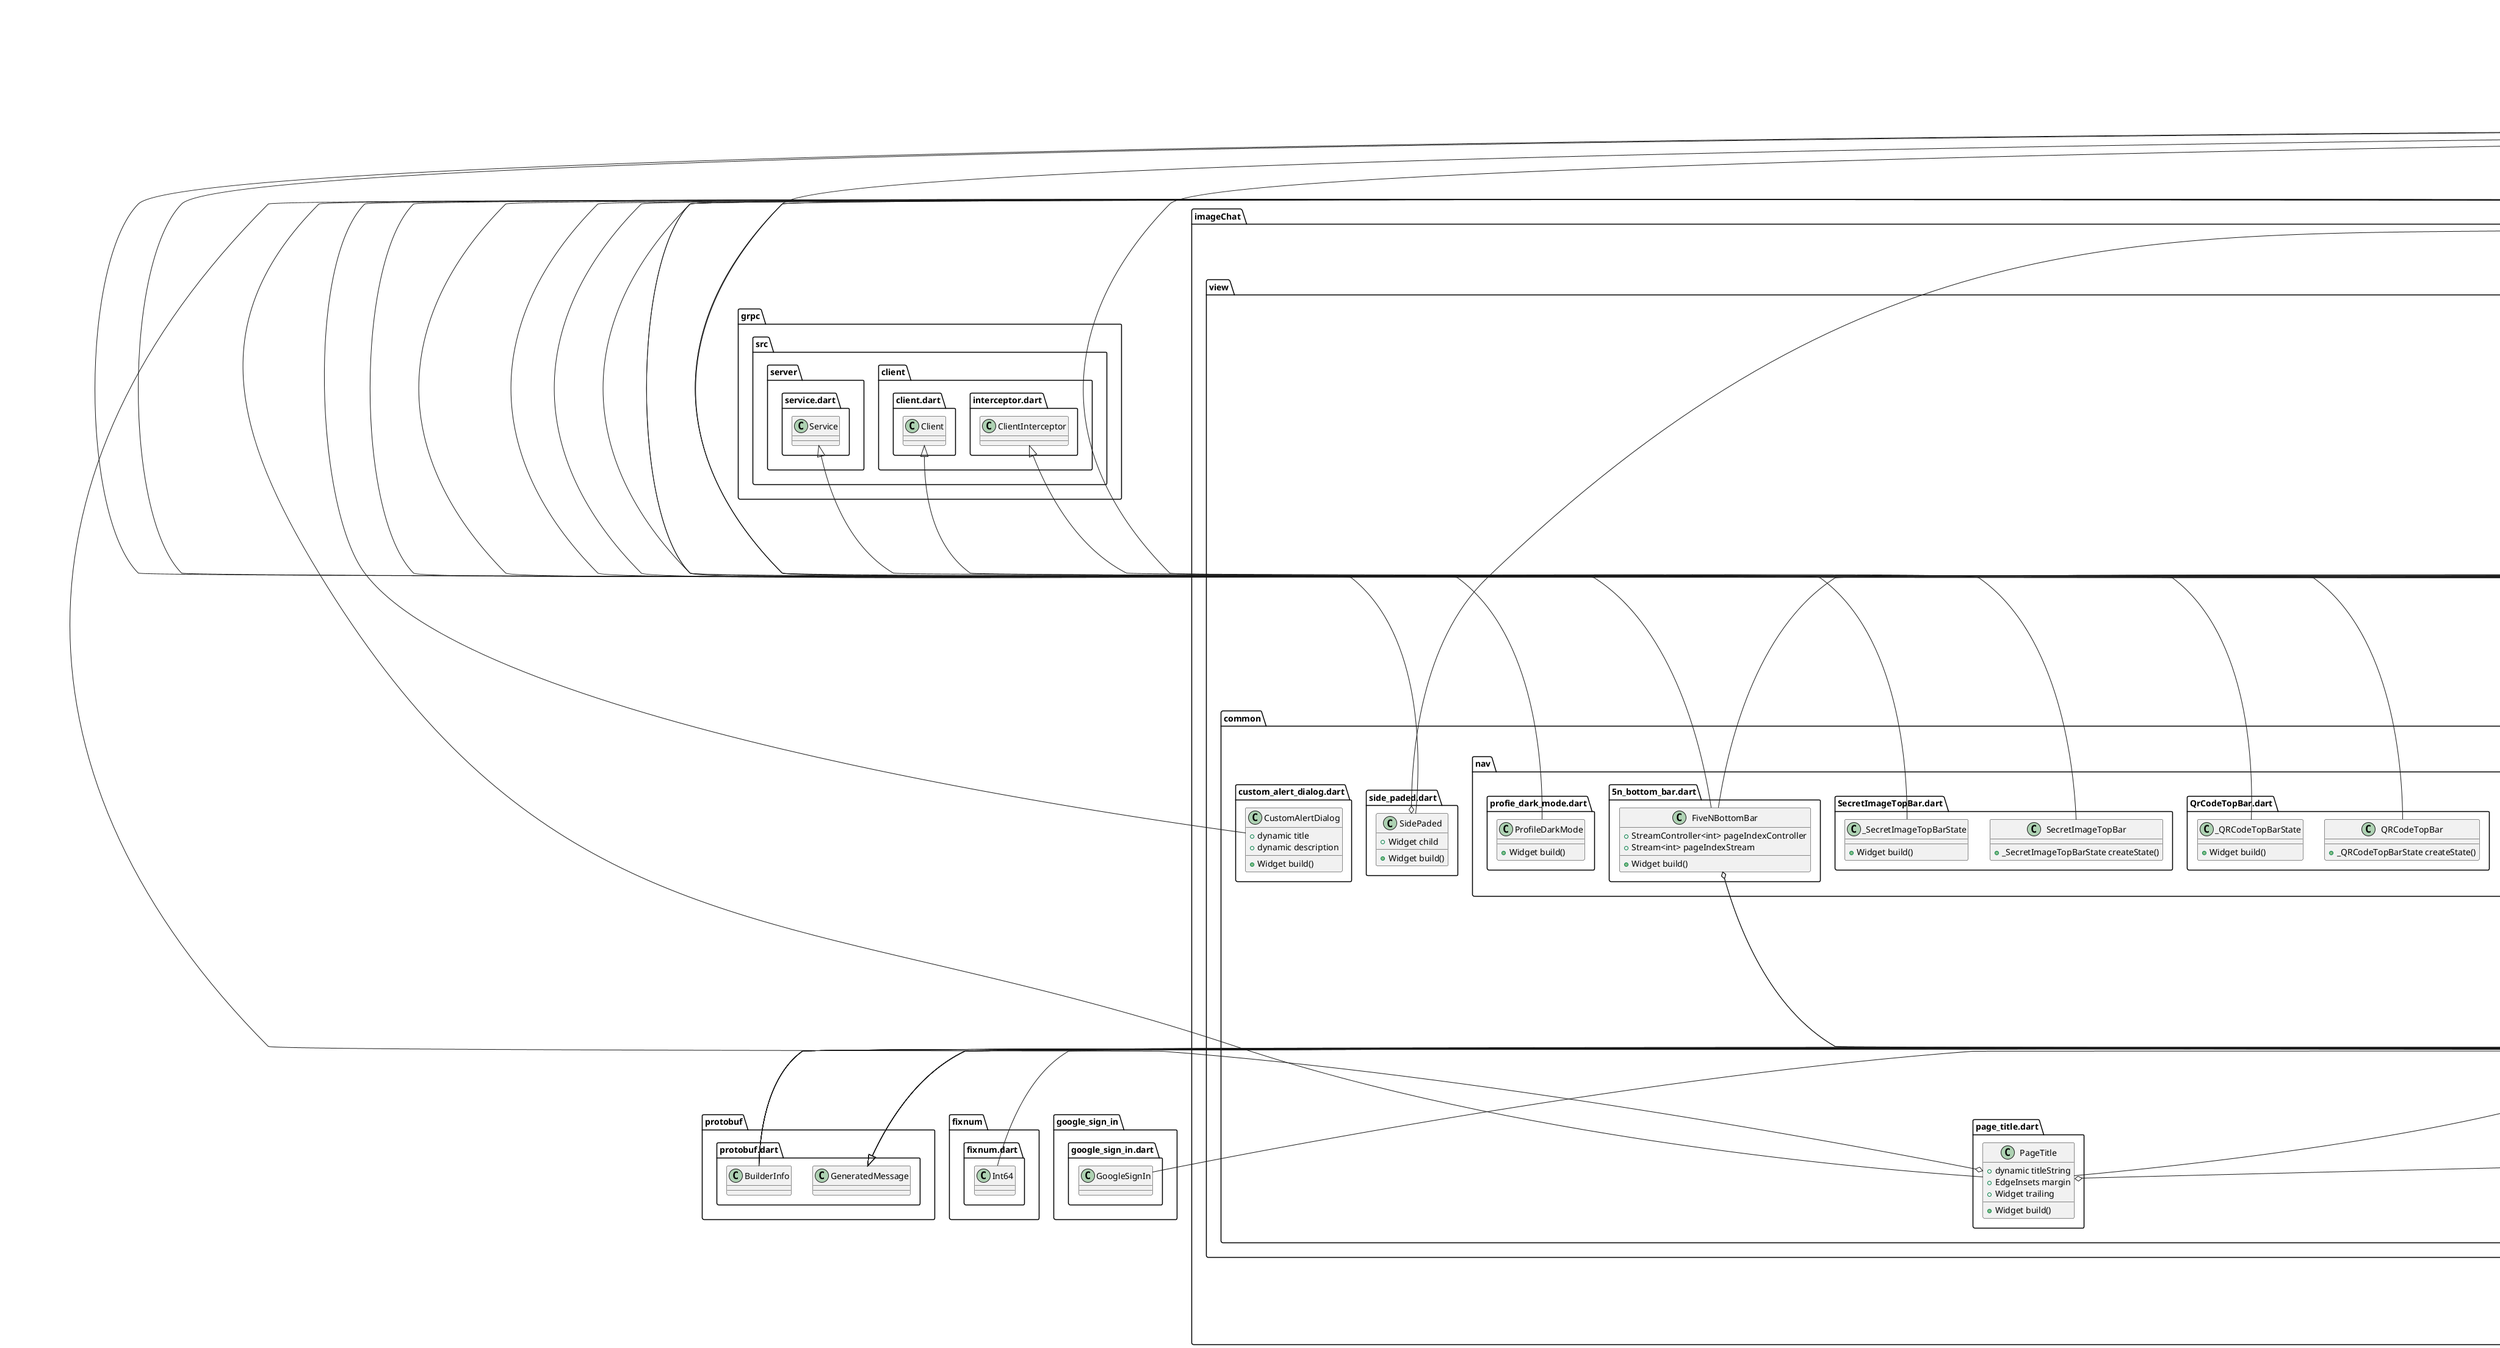 @startuml imagechat
set namespaceSeparator ::

class "imageChat::service::notification::push_notification.dart::PushNotificationsManager" {
  +Logger log
  +Future init()
}

"imageChat::service::notification::push_notification.dart::PushNotificationsManager" o-- "logger::src::logger.dart::Logger"

class "imageChat::service::notification::messaging_token.dart::MessagingTokenService" {
  +Logger log
  +String service
  +bool promotion
  +bool orderStatus
  +Future sendToken()
  +Future sendInvitation()
}

"imageChat::service::notification::messaging_token.dart::MessagingTokenService" o-- "logger::src::logger.dart::Logger"
"flutter::src::foundation::change_notifier.dart::ChangeNotifier" <|-- "imageChat::service::notification::messaging_token.dart::MessagingTokenService"

class "imageChat::service::db.dart::DB" {
  +Logger log
  +bool loaded
  +Map<dynamic, Message> lastMessage
  +dynamic init()
  +Future getUser()
  +Future searchUser()
  +Future addUser()
  +List getMessagesListByUser()
  +dynamic addMessage()
  +Future loadMessages()
  +dynamic getMessageBox()
  +dynamic getUserBox()
  +dynamic getUserMessagesBox()
}

"imageChat::service::db.dart::DB" o-- "logger::src::logger.dart::Logger"
"flutter::src::foundation::change_notifier.dart::ChangeNotifier" <|-- "imageChat::service::db.dart::DB"

class "imageChat::service::grpc::chat.pbgrpc.dart::ChatServiceClient" {
  +ResponseFuture sendMessage()
  +ResponseFuture updateMessage()
  +ResponseFuture deleteMessage()
  +ResponseStream connect()
}

"grpc::src::client::client.dart::Client" <|-- "imageChat::service::grpc::chat.pbgrpc.dart::ChatServiceClient"

abstract class "imageChat::service::grpc::chat.pbgrpc.dart::ChatServiceBase" {
  +String $name
  +Future sendMessage_Pre()
  +Future updateMessage_Pre()
  +Future deleteMessage_Pre()
  +Future sendMessage()
  +Future updateMessage()
  +Future deleteMessage()
  +Stream connect()
}

"grpc::src::server::service.dart::Service" <|-- "imageChat::service::grpc::chat.pbgrpc.dart::ChatServiceBase"

class "imageChat::service::grpc::google::protobuf::empty.pb.dart::Empty" {
  +BuilderInfo info_
  +Empty clone()
  +Empty copyWith()
  {static} +Empty create()
  +Empty createEmptyInstance()
  {static} +PbList createRepeated()
  {static} +Empty getDefault()
}

"imageChat::service::grpc::google::protobuf::empty.pb.dart::Empty" o-- "protobuf::protobuf.dart::BuilderInfo"
"protobuf::protobuf.dart::GeneratedMessage" <|-- "imageChat::service::grpc::google::protobuf::empty.pb.dart::Empty"

class "imageChat::service::grpc::chat.pb.dart::GetChat" {
  +BuilderInfo info_
  +String userId
  +GetChat clone()
  +GetChat copyWith()
  {static} +GetChat create()
  +GetChat createEmptyInstance()
  {static} +PbList createRepeated()
  {static} +GetChat getDefault()
  +bool hasUserId()
  +void clearUserId()
}

"imageChat::service::grpc::chat.pb.dart::GetChat" o-- "protobuf::protobuf.dart::BuilderInfo"
"protobuf::protobuf.dart::GeneratedMessage" <|-- "imageChat::service::grpc::chat.pb.dart::GetChat"

class "imageChat::service::grpc::chat.pb.dart::Chat" {
  +BuilderInfo info_
  +String chatId
  +String uid1
  +String uid2
  +Chat clone()
  +Chat copyWith()
  {static} +Chat create()
  +Chat createEmptyInstance()
  {static} +PbList createRepeated()
  {static} +Chat getDefault()
  +bool hasChatId()
  +void clearChatId()
  +bool hasUid1()
  +void clearUid1()
  +bool hasUid2()
  +void clearUid2()
}

"imageChat::service::grpc::chat.pb.dart::Chat" o-- "protobuf::protobuf.dart::BuilderInfo"
"protobuf::protobuf.dart::GeneratedMessage" <|-- "imageChat::service::grpc::chat.pb.dart::Chat"

class "imageChat::service::grpc::chat.pb.dart::Chats" {
  +BuilderInfo info_
  +List<Chat> chats
  +Chats clone()
  +Chats copyWith()
  {static} +Chats create()
  +Chats createEmptyInstance()
  {static} +PbList createRepeated()
  {static} +Chats getDefault()
}

"imageChat::service::grpc::chat.pb.dart::Chats" o-- "protobuf::protobuf.dart::BuilderInfo"
"protobuf::protobuf.dart::GeneratedMessage" <|-- "imageChat::service::grpc::chat.pb.dart::Chats"

class "imageChat::service::grpc::chat.pb.dart::Message" {
  +BuilderInfo info_
  +String id
  +String senderId
  +String text
  +Int64 timestamp
  +String img
  +String attachment
  +String receiverId
  +Message clone()
  +Message copyWith()
  {static} +Message create()
  +Message createEmptyInstance()
  {static} +PbList createRepeated()
  {static} +Message getDefault()
  +bool hasId()
  +void clearId()
  +bool hasSenderId()
  +void clearSenderId()
  +bool hasText()
  +void clearText()
  +bool hasTimestamp()
  +void clearTimestamp()
  +bool hasImg()
  +void clearImg()
  +bool hasAttachment()
  +void clearAttachment()
  +bool hasReceiverId()
  +void clearReceiverId()
}

"imageChat::service::grpc::chat.pb.dart::Message" o-- "protobuf::protobuf.dart::BuilderInfo"
"imageChat::service::grpc::chat.pb.dart::Message" o-- "fixnum::fixnum.dart::Int64"
"protobuf::protobuf.dart::GeneratedMessage" <|-- "imageChat::service::grpc::chat.pb.dart::Message"

class "imageChat::service::grpc::chat.pb.dart::GetMessage" {
  +BuilderInfo info_
  +String chatId
  +GetMessage clone()
  +GetMessage copyWith()
  {static} +GetMessage create()
  +GetMessage createEmptyInstance()
  {static} +PbList createRepeated()
  {static} +GetMessage getDefault()
  +bool hasChatId()
  +void clearChatId()
}

"imageChat::service::grpc::chat.pb.dart::GetMessage" o-- "protobuf::protobuf.dart::BuilderInfo"
"protobuf::protobuf.dart::GeneratedMessage" <|-- "imageChat::service::grpc::chat.pb.dart::GetMessage"

class "imageChat::service::grpc::chat.pb.dart::Messages" {
  +BuilderInfo info_
  +List<Message> message
  +Messages clone()
  +Messages copyWith()
  {static} +Messages create()
  +Messages createEmptyInstance()
  {static} +PbList createRepeated()
  {static} +Messages getDefault()
}

"imageChat::service::grpc::chat.pb.dart::Messages" o-- "protobuf::protobuf.dart::BuilderInfo"
"protobuf::protobuf.dart::GeneratedMessage" <|-- "imageChat::service::grpc::chat.pb.dart::Messages"

class "imageChat::service::grpc::chat.pb.dart::ReadMessage" {
  +BuilderInfo info_
  +String id
  +ReadMessage clone()
  +ReadMessage copyWith()
  {static} +ReadMessage create()
  +ReadMessage createEmptyInstance()
  {static} +PbList createRepeated()
  {static} +ReadMessage getDefault()
  +bool hasId()
  +void clearId()
}

"imageChat::service::grpc::chat.pb.dart::ReadMessage" o-- "protobuf::protobuf.dart::BuilderInfo"
"protobuf::protobuf.dart::GeneratedMessage" <|-- "imageChat::service::grpc::chat.pb.dart::ReadMessage"

class "imageChat::service::file_service.dart::FileService" {
  +Logger log
  +String service
  +Future uploadImage()
}

"imageChat::service::file_service.dart::FileService" o-- "logger::src::logger.dart::Logger"
"flutter::src::foundation::change_notifier.dart::ChangeNotifier" <|-- "imageChat::service::file_service.dart::FileService"

class "imageChat::service::auth_service.dart::Status" {
  +int index
  {static} +List<Status> values
  {static} +Status Uninitialized
  {static} +Status Authenticated
  {static} +Status Unauthenticated
}

"imageChat::service::auth_service.dart::Status" o-- "imageChat::service::auth_service.dart::Status"

class "imageChat::service::auth_service.dart::AuthStatus" {
  +int index
  {static} +List<AuthStatus> values
  {static} +AuthStatus Uninitialized
  {static} +AuthStatus Authenticated
  {static} +AuthStatus Unauthenticated
}

"imageChat::service::auth_service.dart::AuthStatus" o-- "imageChat::service::auth_service.dart::AuthStatus"

class "imageChat::service::auth_service.dart::AuthService" {
  +Logger log
  +String service
  +User user
  +bool firstTime
  +GoogleSignIn googleSignIn
  +AuthStatus status
  +Future signInSilently()
  +Future init()
  +Future signIn()
  +Future thirdPartySignIn()
  +Future refresh()
  +Future signOut()
  +Future getUser()
  +Future searchUser()
}

"imageChat::service::auth_service.dart::AuthService" o-- "logger::src::logger.dart::Logger"
"imageChat::service::auth_service.dart::AuthService" o-- "imageChat::model::user.dart::User"
"imageChat::service::auth_service.dart::AuthService" o-- "google_sign_in::google_sign_in.dart::GoogleSignIn"
"imageChat::service::auth_service.dart::AuthService" o-- "imageChat::service::auth_service.dart::AuthStatus"
"flutter::src::foundation::change_notifier.dart::ChangeNotifier" <|-- "imageChat::service::auth_service.dart::AuthService"

class "imageChat::service::mail_service.dart::MailService" {
  +Future sendEmail()
}

"flutter::src::foundation::change_notifier.dart::ChangeNotifier" <|-- "imageChat::service::mail_service.dart::MailService"

class "imageChat::service::chat_service.dart::ChatService" {
  +Logger log
  +String host
  +int port
  +String accessToken
  +void connect()
  +Future sendMessage()
  +void receiveMessage()
  +dynamic dispose()
}

"imageChat::service::chat_service.dart::ChatService" o-- "logger::src::logger.dart::Logger"

class "imageChat::service::chat_service.dart::_HeaderInterceptor" {
  +ResponseStream interceptStreaming()
  +ResponseFuture interceptUnary()
}

"grpc::src::client::interceptor.dart::ClientInterceptor" <|-- "imageChat::service::chat_service.dart::_HeaderInterceptor"

class "imageChat::service::_exception.dart::GRPCError" {
  +int index
  {static} +List<GRPCError> values
  {static} +GRPCError OK
  {static} +GRPCError CANCELLED
  {static} +GRPCError UNKNOWN
  {static} +GRPCError INVALID_ARGUMENT
  {static} +GRPCError DEADLINE_EXCEEDED
  {static} +GRPCError NOT_FOUND
  {static} +GRPCError ALREADY_EXISTS
  {static} +GRPCError PERMISSION_DENIED
  {static} +GRPCError RESOURCE_EXHAUSTED
  {static} +GRPCError FAILED_PRECONDITION
  {static} +GRPCError ABORTED
  {static} +GRPCError OUT_OF_RANGE
  {static} +GRPCError UNIMPLEMENTED
  {static} +GRPCError INTERNAL
  {static} +GRPCError UNAVAILABLE
  {static} +GRPCError DATA_LOSS
  {static} +GRPCError UNAUTHENTICATED
}

"imageChat::service::_exception.dart::GRPCError" o-- "imageChat::service::_exception.dart::GRPCError"

class "imageChat::service::_exception.dart::ServiceException" {
  +GRPCError code
  +String message
}

"imageChat::service::_exception.dart::ServiceException" o-- "imageChat::service::_exception.dart::GRPCError"
"dart::core::Exception" <|-- "imageChat::service::_exception.dart::ServiceException"

class "imageChat::service::_hive.dart::HiveBoxes" {
  {static} +String message
  {static} +String user
  {static} +String userMessages
}

class "imageChat::logger.dart::SimpleLogPrinter" {
  +String className
  +List log()
}

"logger::src::log_printer.dart::LogPrinter" <|-- "imageChat::logger.dart::SimpleLogPrinter"

class "imageChat::util::network_config.dart::ApiError" {
  +int statusCode
  +String errorMessage
  +String toString()
}

"dart::core::Exception" <|-- "imageChat::util::network_config.dart::ApiError"

class "imageChat::util::network_config.dart::API" {
  +Client client
  +Logger log
  +void setAuthorization()
  +Future post()
  +Future get()
  +Future put()
  +Future delete()
}

"imageChat::util::network_config.dart::API" o-- "http::src::client.dart::Client"
"imageChat::util::network_config.dart::API" o-- "logger::src::logger.dart::Logger"

class "imageChat::util::validator.dart::Validator" {
  {static} +String emailValidator()
  {static} +String commentValidator()
  {static} +String pwdValidator()
  {static} +String pinValidator()
  {static} +String mobileValidator()
  {static} +String ageValidator()
  {static} +String nricValidator()
  {static} +String foodNameValidator()
  {static} +String usernameValidator()
  {static} +String addressValidator()
  {static} +String bankNameValidator()
  {static} +String bankAccValidator()
}

class "imageChat::util::validator.dart::MobileValidator" {
  {static} +String malaysiaMobilePattern
  {static} +String Function(String) mobileValidator
  {static} +String mobileTransform()
}

"imageChat::util::validator.dart::MobileValidator" o-- "imageChat::util::validator.dart::String Function(String)"

class "imageChat::model::user.dart::User" {
  +String id
  +String name
  +String email
  +String img
  +int hashCode
  +String toRawJson()
  +Map toJson()
  +String toString()
  +ChatUser toChatUser()
  +bool ==()
}

class "imageChat::model::user.dart::UserAdapter" {
  +int typeId
  +int hashCode
  +User read()
  +void write()
  +bool ==()
}

"hive::hive.dart::TypeAdapter<T>" <|-- "imageChat::model::user.dart::UserAdapter"

class "imageChat::model::message.dart::Message" {
  +dynamic id
  +dynamic senderId
  +dynamic receiverId
  +dynamic text
  +dynamic img
  +dynamic attachment
  +DateTime time
  +bool read
  +Future toChatMessage()
}

class "imageChat::model::message.dart::MessageAdapter" {
  +int typeId
  +int hashCode
  +Message read()
  +void write()
  +bool ==()
}

"hive::hive.dart::TypeAdapter<T>" <|-- "imageChat::model::message.dart::MessageAdapter"

class "imageChat::view::utils::LoadingPage.dart::LoadingPage" {
  +dynamic message
  +Widget build()
}

"flutter::src::widgets::framework.dart::StatelessWidget" <|-- "imageChat::view::utils::LoadingPage.dart::LoadingPage"

class "imageChat::view::common::text_with_help.dart::TextWithHelp" {
  +Text text
  +Function onHelpTap
  +Widget build()
}

"imageChat::view::common::text_with_help.dart::TextWithHelp" o-- "flutter::src::widgets::text.dart::Text"
"flutter::src::widgets::framework.dart::StatelessWidget" <|-- "imageChat::view::common::text_with_help.dart::TextWithHelp"

class "imageChat::view::common::empty.dart::EmptyPage" {
  +PageTitle title
  +dynamic subtitle
  +dynamic buttonText
  +Function onTap
  +Widget build()
}

"imageChat::view::common::empty.dart::EmptyPage" o-- "imageChat::view::common::page_title.dart::PageTitle"
"flutter::src::widgets::framework.dart::StatelessWidget" <|-- "imageChat::view::common::empty.dart::EmptyPage"

class "imageChat::view::common::page_title.dart::PageTitle" {
  +dynamic titleString
  +EdgeInsets margin
  +Widget trailing
  +Widget build()
}

"imageChat::view::common::page_title.dart::PageTitle" o-- "flutter::src::painting::edge_insets.dart::EdgeInsets"
"imageChat::view::common::page_title.dart::PageTitle" o-- "flutter::src::widgets::framework.dart::Widget"
"flutter::src::widgets::framework.dart::StatelessWidget" <|-- "imageChat::view::common::page_title.dart::PageTitle"

class "imageChat::view::common::portfolio::score_status.dart::ScoreStatus" {
  +int index
  {static} +List<ScoreStatus> values
  {static} +ScoreStatus red
  {static} +ScoreStatus average
  {static} +ScoreStatus green
  {static} +ScoreStatus abnormal
}

"imageChat::view::common::portfolio::score_status.dart::ScoreStatus" o-- "imageChat::view::common::portfolio::score_status.dart::ScoreStatus"

class "imageChat::view::common::side_paded.dart::SidePaded" {
  +Widget child
  +Widget build()
}

"imageChat::view::common::side_paded.dart::SidePaded" o-- "flutter::src::widgets::framework.dart::Widget"
"flutter::src::widgets::framework.dart::StatelessWidget" <|-- "imageChat::view::common::side_paded.dart::SidePaded"

class "imageChat::view::common::custom_alert_dialog.dart::CustomAlertDialog" {
  +dynamic title
  +dynamic description
  +Widget build()
}

"flutter::src::widgets::framework.dart::StatelessWidget" <|-- "imageChat::view::common::custom_alert_dialog.dart::CustomAlertDialog"

class "imageChat::view::common::nav::5n_bottom_bar.dart::FiveNBottomBar" {
  +StreamController<int> pageIndexController
  +Stream<int> pageIndexStream
  +Widget build()
}

"imageChat::view::common::nav::5n_bottom_bar.dart::FiveNBottomBar" o-- "dart::async::StreamController<int>"
"imageChat::view::common::nav::5n_bottom_bar.dart::FiveNBottomBar" o-- "dart::async::Stream<int>"
"flutter::src::widgets::framework.dart::StatelessWidget" <|-- "imageChat::view::common::nav::5n_bottom_bar.dart::FiveNBottomBar"

class "imageChat::view::common::nav::SecretImageTopBar.dart::SecretImageTopBar" {
  +_SecretImageTopBarState createState()
}

"flutter::src::widgets::framework.dart::StatefulWidget" <|-- "imageChat::view::common::nav::SecretImageTopBar.dart::SecretImageTopBar"

class "imageChat::view::common::nav::SecretImageTopBar.dart::_SecretImageTopBarState" {
  +Widget build()
}

"flutter::src::widgets::framework.dart::State<T>" <|-- "imageChat::view::common::nav::SecretImageTopBar.dart::_SecretImageTopBarState"

class "imageChat::view::common::nav::profie_dark_mode.dart::ProfileDarkMode" {
  +Widget build()
}

"flutter::src::widgets::framework.dart::StatelessWidget" <|-- "imageChat::view::common::nav::profie_dark_mode.dart::ProfileDarkMode"

class "imageChat::view::common::nav::QrCodeTopBar.dart::QRCodeTopBar" {
  +_QRCodeTopBarState createState()
}

"flutter::src::widgets::framework.dart::StatefulWidget" <|-- "imageChat::view::common::nav::QrCodeTopBar.dart::QRCodeTopBar"

class "imageChat::view::common::nav::QrCodeTopBar.dart::_QRCodeTopBarState" {
  +Widget build()
}

"flutter::src::widgets::framework.dart::State<T>" <|-- "imageChat::view::common::nav::QrCodeTopBar.dart::_QRCodeTopBarState"

class "imageChat::view::pages::secret_image_encode_page.dart::SecretImageEncodePage" {
  +dynamic Function(dynamic, dynamic) sendToChat
  +Widget build()
}

"imageChat::view::pages::secret_image_encode_page.dart::SecretImageEncodePage" o-- "imageChat::view::pages::secret_image_encode_page.dart::dynamic Function(dynamic, dynamic)"
"flutter::src::widgets::framework.dart::StatelessWidget" <|-- "imageChat::view::pages::secret_image_encode_page.dart::SecretImageEncodePage"

class "imageChat::view::pages::secret_image_encode_page.dart::SecretImageEncodeFullPage" {
  +dynamic Function(dynamic, dynamic) sendToChat
  +Widget build()
}

"imageChat::view::pages::secret_image_encode_page.dart::SecretImageEncodeFullPage" o-- "imageChat::view::pages::secret_image_encode_page.dart::dynamic Function(dynamic, dynamic)"
"flutter::src::widgets::framework.dart::StatelessWidget" <|-- "imageChat::view::pages::secret_image_encode_page.dart::SecretImageEncodeFullPage"

class "imageChat::view::pages::GenerateCodePage.dart::GenerateCodePage" {
  +GenerateCodePageState createState()
}

"flutter::src::widgets::framework.dart::StatefulWidget" <|-- "imageChat::view::pages::GenerateCodePage.dart::GenerateCodePage"

class "imageChat::view::pages::GenerateCodePage.dart::GenerateCodePageState" {
  +dynamic textInput
  +void onChange()
  +void dummyOnChange()
  +Widget build()
}

"flutter::src::widgets::framework.dart::State<T>" <|-- "imageChat::view::pages::GenerateCodePage.dart::GenerateCodePageState"

class "imageChat::view::pages::secret_image_page.dart::SecretImagePage" {
  +dynamic Function(dynamic) decodeFromChat
  +dynamic Function(dynamic) encodeToChat
  +State createState()
}

"imageChat::view::pages::secret_image_page.dart::SecretImagePage" o-- "imageChat::view::pages::secret_image_page.dart::dynamic Function(dynamic)"
"flutter::src::widgets::framework.dart::StatefulWidget" <|-- "imageChat::view::pages::secret_image_page.dart::SecretImagePage"

class "imageChat::view::pages::secret_image_page.dart::_SecretImagePageState" {
  +Widget build()
}

"flutter::src::widgets::framework.dart::State<T>" <|-- "imageChat::view::pages::secret_image_page.dart::_SecretImagePageState"
"flutter::src::widgets::ticker_provider.dart::SingleTickerProviderStateMixin<T>" <|-- "imageChat::view::pages::secret_image_page.dart::_SecretImagePageState"

class "imageChat::view::pages::home.dart::MyHome" {
  +FiveNBottomBar bottomNav
  +Widget build()
}

"imageChat::view::pages::home.dart::MyHome" o-- "imageChat::view::common::nav::5n_bottom_bar.dart::FiveNBottomBar"
"flutter::src::widgets::framework.dart::StatelessWidget" <|-- "imageChat::view::pages::home.dart::MyHome"

class "imageChat::view::pages::loginPage.dart::LoginPage" {
  +LoginPageState createState()
}

"flutter::src::widgets::framework.dart::StatefulWidget" <|-- "imageChat::view::pages::loginPage.dart::LoginPage"

class "imageChat::view::pages::loginPage.dart::LoginPageState" {
  +bool loading
  +Widget build()
}

"flutter::src::widgets::framework.dart::State<T>" <|-- "imageChat::view::pages::loginPage.dart::LoginPageState"

class "imageChat::view::pages::search_user_page.dart::SearchUserPage" {
  +Widget build()
}

"flutter::src::widgets::framework.dart::StatelessWidget" <|-- "imageChat::view::pages::search_user_page.dart::SearchUserPage"

class "imageChat::view::pages::optical_label_page.dart::OpticalLabelPage" {
  +_OpticalLabelPageState createState()
}

"flutter::src::widgets::framework.dart::StatefulWidget" <|-- "imageChat::view::pages::optical_label_page.dart::OpticalLabelPage"

class "imageChat::view::pages::optical_label_page.dart::_OpticalLabelPageState" {
  +Widget build()
}

"flutter::src::widgets::framework.dart::State<T>" <|-- "imageChat::view::pages::optical_label_page.dart::_OpticalLabelPageState"
"flutter::src::widgets::ticker_provider.dart::SingleTickerProviderStateMixin<T>" <|-- "imageChat::view::pages::optical_label_page.dart::_OpticalLabelPageState"

class "imageChat::view::pages::chat_page.dart::ChatPage" {
  +ChatUser target
  +ChatUser self
  +_ChatPageState createState()
}

"imageChat::view::pages::chat_page.dart::ChatPage" o-- "dash_chat::dash_chat.dart::ChatUser"
"flutter::src::widgets::framework.dart::StatefulWidget" <|-- "imageChat::view::pages::chat_page.dart::ChatPage"

class "imageChat::view::pages::chat_page.dart::_ChatPageState" {
  +List<ChatMessage> m
  +int i
  +void initState()
  +void systemMessage()
  +void navigateToEncode()
  +void navigateToDecode()
  +Widget build()
}

"flutter::src::widgets::framework.dart::State<T>" <|-- "imageChat::view::pages::chat_page.dart::_ChatPageState"

class "imageChat::view::pages::GenerateImagePage.dart::GenerateImagePage" {
  +GenerateImagePageState createState()
}

"flutter::src::widgets::framework.dart::StatefulWidget" <|-- "imageChat::view::pages::GenerateImagePage.dart::GenerateImagePage"

class "imageChat::view::pages::GenerateImagePage.dart::GenerateImagePageState" {
  +dynamic secretMessage
  +dynamic secretKey
  +void secretMessageOnChange()
  +void secretKeyOnChange()
  +void dummyOnChange()
  +Widget build()
}

"flutter::src::widgets::framework.dart::State<T>" <|-- "imageChat::view::pages::GenerateImagePage.dart::GenerateImagePageState"

class "imageChat::view::pages::secret_image_decode_page.dart::SecretImageDecodePage" {
  +dynamic urlFromChat
  +ImagePicker picker
  +Widget build()
}

"imageChat::view::pages::secret_image_decode_page.dart::SecretImageDecodePage" o-- "image_picker::image_picker.dart::ImagePicker"
"flutter::src::widgets::framework.dart::StatelessWidget" <|-- "imageChat::view::pages::secret_image_decode_page.dart::SecretImageDecodePage"

class "imageChat::view::pages::secret_image_decode_page.dart::SecretImageDecodeFullPage" {
  +dynamic urlFromChat
  +Widget build()
}

"flutter::src::widgets::framework.dart::StatelessWidget" <|-- "imageChat::view::pages::secret_image_decode_page.dart::SecretImageDecodeFullPage"

class "imageChat::view::pages::ScanCodePage.dart::ScanCodePage" {
  +ScanCodePageState createState()
}

"flutter::src::widgets::framework.dart::StatefulWidget" <|-- "imageChat::view::pages::ScanCodePage.dart::ScanCodePage"

class "imageChat::view::pages::ScanCodePage.dart::ScanCodePageState" {
  +dynamic decodedOutput
  +void onChange()
  +void dummyOnChange()
  +Widget build()
}

"flutter::src::widgets::framework.dart::State<T>" <|-- "imageChat::view::pages::ScanCodePage.dart::ScanCodePageState"

class "imageChat::view::pages::optical_label_scan_page.dart::OpticalLabelScanPage" {
  +Widget build()
}

"flutter::src::widgets::framework.dart::StatelessWidget" <|-- "imageChat::view::pages::optical_label_scan_page.dart::OpticalLabelScanPage"

class "imageChat::view::pages::chats_list_page.dart::ChatList" {
  +Widget build()
}

"flutter::src::widgets::framework.dart::StatelessWidget" <|-- "imageChat::view::pages::chats_list_page.dart::ChatList"

class "imageChat::view::pages::chats_list_page.dart::ChatListChoice" {
  +Widget build()
}

"flutter::src::widgets::framework.dart::StatelessWidget" <|-- "imageChat::view::pages::chats_list_page.dart::ChatListChoice"

class "imageChat::view::pages::DecodeImagePage.dart::DecodeImagePage" {
  +DecodeImagePageState createState()
}

"flutter::src::widgets::framework.dart::StatefulWidget" <|-- "imageChat::view::pages::DecodeImagePage.dart::DecodeImagePage"

class "imageChat::view::pages::DecodeImagePage.dart::DecodeImagePageState" {
  +dynamic decodedOutput
  +void onChange()
  +void dummyOnChange()
  +Widget build()
}

"flutter::src::widgets::framework.dart::State<T>" <|-- "imageChat::view::pages::DecodeImagePage.dart::DecodeImagePageState"

class "imageChat::view::pages::optical_label_generation_page.dart::OpticalLabelGenerationPage" {
  +Widget build()
}

"flutter::src::widgets::framework.dart::StatelessWidget" <|-- "imageChat::view::pages::optical_label_generation_page.dart::OpticalLabelGenerationPage"

class "imageChat::view::pages::profile.dart::ProfileLayout" {
  +Box hive
  +User user
  +Widget build()
}

"imageChat::view::pages::profile.dart::ProfileLayout" o-- "hive::hive.dart::Box"
"imageChat::view::pages::profile.dart::ProfileLayout" o-- "imageChat::model::user.dart::User"
"flutter::src::widgets::framework.dart::StatelessWidget" <|-- "imageChat::view::pages::profile.dart::ProfileLayout"

class "imageChat::view::pages::hero_photo_view.dart::HeroPhotoViewWrapper" {
  +ImageProvider<Object> imageProvider
  +Widget Function(BuildContext, ImageChunkEvent) loadingBuilder
  +Decoration backgroundDecoration
  +dynamic minScale
  +dynamic maxScale
  +dynamic tag
  +Widget build()
}

"imageChat::view::pages::hero_photo_view.dart::HeroPhotoViewWrapper" o-- "flutter::src::painting::image_provider.dart::ImageProvider<Object>"
"imageChat::view::pages::hero_photo_view.dart::HeroPhotoViewWrapper" o-- "photo_view::photo_view.dart::Widget Function(BuildContext, ImageChunkEvent)"
"imageChat::view::pages::hero_photo_view.dart::HeroPhotoViewWrapper" o-- "flutter::src::painting::decoration.dart::Decoration"
"flutter::src::widgets::framework.dart::StatelessWidget" <|-- "imageChat::view::pages::hero_photo_view.dart::HeroPhotoViewWrapper"

class "imageChat::view::widgets::color_widget.dart::FixedColor" {
  +int index
  {static} +List<FixedColor> values
  {static} +FixedColor Red
  {static} +FixedColor Green
  {static} +FixedColor Blue
}

"imageChat::view::widgets::color_widget.dart::FixedColor" o-- "imageChat::view::widgets::color_widget.dart::FixedColor"

class "imageChat::view::widgets::color_widget.dart::SelectionColorPainter" {
  +FixedColor fixedColor
  +int fixedValue
  +void paint()
  +bool shouldRepaint()
}

"imageChat::view::widgets::color_widget.dart::SelectionColorPainter" o-- "imageChat::view::widgets::color_widget.dart::FixedColor"
"flutter::src::rendering::custom_paint.dart::CustomPainter" <|-- "imageChat::view::widgets::color_widget.dart::SelectionColorPainter"

class "imageChat::view::widgets::format_selection_dialog.dart::FormatSelectionDialog" {
  +SecretImageViewModel model
  +bool encoded
  +Widget build()
}

"imageChat::view::widgets::format_selection_dialog.dart::FormatSelectionDialog" o-- "imageChat::viewmodel::secret_image_viewmodel.dart::SecretImageViewModel"
"flutter::src::widgets::framework.dart::StatelessWidget" <|-- "imageChat::view::widgets::format_selection_dialog.dart::FormatSelectionDialog"

class "imageChat::view::widgets::format_selection_dialog.dart::_SelectionColorPainterRenderer" {
  +FixedColor fixedColor
  +int fixedValue
  +_SelectionColorPainterRendererState createState()
}

"imageChat::view::widgets::format_selection_dialog.dart::_SelectionColorPainterRenderer" o-- "imageChat::view::widgets::color_widget.dart::FixedColor"
"flutter::src::widgets::framework.dart::StatefulWidget" <|-- "imageChat::view::widgets::format_selection_dialog.dart::_SelectionColorPainterRenderer"

class "imageChat::view::widgets::format_selection_dialog.dart::_SelectionColorPainterRendererState" {
  +AnimationController controller
  +Animation<double> animation
  +void initState()
  +void dispose()
  +Widget build()
}

"imageChat::view::widgets::format_selection_dialog.dart::_SelectionColorPainterRendererState" o-- "flutter::src::animation::animation_controller.dart::AnimationController"
"imageChat::view::widgets::format_selection_dialog.dart::_SelectionColorPainterRendererState" o-- "flutter::src::animation::animation.dart::Animation<double>"
"flutter::src::widgets::framework.dart::State<T>" <|-- "imageChat::view::widgets::format_selection_dialog.dart::_SelectionColorPainterRendererState"
"flutter::src::widgets::ticker_provider.dart::TickerProviderStateMixin<T>" <|-- "imageChat::view::widgets::format_selection_dialog.dart::_SelectionColorPainterRendererState"

class "imageChat::view::widgets::profile::profile_list_item.dart::ProfileListItem" {
  +IconData icon
  +dynamic text
  +bool hasNavigation
  +Function action
  +Widget build()
}

"imageChat::view::widgets::profile::profile_list_item.dart::ProfileListItem" o-- "flutter::src::widgets::icon_data.dart::IconData"
"flutter::src::widgets::framework.dart::StatelessWidget" <|-- "imageChat::view::widgets::profile::profile_list_item.dart::ProfileListItem"

class "imageChat::viewmodel::chat_viewmodel.dart::ChatViewModel" {
  +GlobalKey<DashChatState> chatViewKey
  +ChatUser targetUser
  +ChatUser self
  +DB db
  +Logger log
  +List<ChatMessage> messages
  +void navigateToDecode()
  +dynamic init()
  +dynamic loadEarlier()
  +Future sendImage()
  +Future sendEncodedImage()
  +Future postMessage()
}

"imageChat::viewmodel::chat_viewmodel.dart::ChatViewModel" o-- "flutter::src::widgets::framework.dart::GlobalKey<DashChatState>"
"imageChat::viewmodel::chat_viewmodel.dart::ChatViewModel" o-- "dash_chat::dash_chat.dart::ChatUser"
"imageChat::viewmodel::chat_viewmodel.dart::ChatViewModel" o-- "imageChat::service::db.dart::DB"
"imageChat::viewmodel::chat_viewmodel.dart::ChatViewModel" o-- "logger::src::logger.dart::Logger"
"stacked::src::base_view_models.dart::BaseViewModel" <|-- "imageChat::viewmodel::chat_viewmodel.dart::ChatViewModel"

class "imageChat::viewmodel::search_user_viewmodel.dart::SearchUserViewmodel" {
  +AuthService authService
  +User user
  +dynamic errorString
  +bool notFound
  +dynamic email
  +dynamic nameErrorString
  +Future search()
  +Future invite()
  +dynamic navigateToChat()
}

"imageChat::viewmodel::search_user_viewmodel.dart::SearchUserViewmodel" o-- "imageChat::service::auth_service.dart::AuthService"
"imageChat::viewmodel::search_user_viewmodel.dart::SearchUserViewmodel" o-- "imageChat::model::user.dart::User"
"stacked::src::base_view_models.dart::BaseViewModel" <|-- "imageChat::viewmodel::search_user_viewmodel.dart::SearchUserViewmodel"

class "imageChat::viewmodel::chatlist_viewmodel.dart::ChatListViewModel" {
  +ChatUser self
  +Logger log
  +Map<ChatUser, ChatMessage> messagesList
  +List<ChatUser> users
  +Future init()
  +dynamic loadMessagesList()
  +dynamic navigateToChat()
  +void dispose()
}

"imageChat::viewmodel::chatlist_viewmodel.dart::ChatListViewModel" o-- "dash_chat::dash_chat.dart::ChatUser"
"imageChat::viewmodel::chatlist_viewmodel.dart::ChatListViewModel" o-- "logger::src::logger.dart::Logger"
"stacked::src::base_view_models.dart::BaseViewModel" <|-- "imageChat::viewmodel::chatlist_viewmodel.dart::ChatListViewModel"

class "imageChat::viewmodel::optical_label_viewmodel.dart::OpticalLabelViewModel" {
  +void onImageButtonPressed()
}

"stacked::src::base_view_models.dart::BaseViewModel" <|-- "imageChat::viewmodel::optical_label_viewmodel.dart::OpticalLabelViewModel"

class "imageChat::viewmodel::secret_image_viewmodel.dart::Format" {
  +int index
  {static} +List<Format> values
  {static} +Format Cheelaunator
  {static} +Format SiaPattern
}

"imageChat::viewmodel::secret_image_viewmodel.dart::Format" o-- "imageChat::viewmodel::secret_image_viewmodel.dart::Format"

class "imageChat::viewmodel::secret_image_viewmodel.dart::SecretImageViewModel" {
  +Logger log
  +TextEditingController inputText
  +TextEditingController secretText
  +dynamic salt
  +Format format
  +bool custom
  +FixedColor fixedColor
  +int fixedValue
  +Future<dynamic> Function(dynamic, dynamic) sendToChat
  +dynamic decodeErr
  +dynamic encodeErr
  +ImageProvider<Object> inputImage
  +FileImage outputImg
  +dynamic outputString
  +dynamic imageFromNetwork()
  +dynamic imageFromFile()
  +Future decode()
  +Future encode()
  +dynamic changePatternFormat()
  +Future send()
  +Future save()
  +void clear()
}

"imageChat::viewmodel::secret_image_viewmodel.dart::SecretImageViewModel" o-- "logger::src::logger.dart::Logger"
"imageChat::viewmodel::secret_image_viewmodel.dart::SecretImageViewModel" o-- "flutter::src::widgets::editable_text.dart::TextEditingController"
"imageChat::viewmodel::secret_image_viewmodel.dart::SecretImageViewModel" o-- "imageChat::viewmodel::secret_image_viewmodel.dart::Format"
"imageChat::viewmodel::secret_image_viewmodel.dart::SecretImageViewModel" o-- "imageChat::view::widgets::color_widget.dart::FixedColor"
"imageChat::viewmodel::secret_image_viewmodel.dart::SecretImageViewModel" o-- "imageChat::viewmodel::secret_image_viewmodel.dart::Future<dynamic> Function(dynamic, dynamic)"
"imageChat::viewmodel::secret_image_viewmodel.dart::SecretImageViewModel" o-- "flutter::src::painting::image_provider.dart::ImageProvider<Object>"
"imageChat::viewmodel::secret_image_viewmodel.dart::SecretImageViewModel" o-- "flutter::src::painting::image_provider.dart::FileImage"
"stacked::src::base_view_models.dart::BaseViewModel" <|-- "imageChat::viewmodel::secret_image_viewmodel.dart::SecretImageViewModel"

class "imageChat::main.dart::MyMain" {
  +Box hive
  +Widget build()
}

"imageChat::main.dart::MyMain" o-- "hive::hive.dart::Box"
"flutter::src::widgets::framework.dart::StatelessWidget" <|-- "imageChat::main.dart::MyMain"

class "imageChat::main.dart::Root" {
  +Widget build()
}

"flutter::src::widgets::framework.dart::StatelessWidget" <|-- "imageChat::main.dart::Root"


@enduml